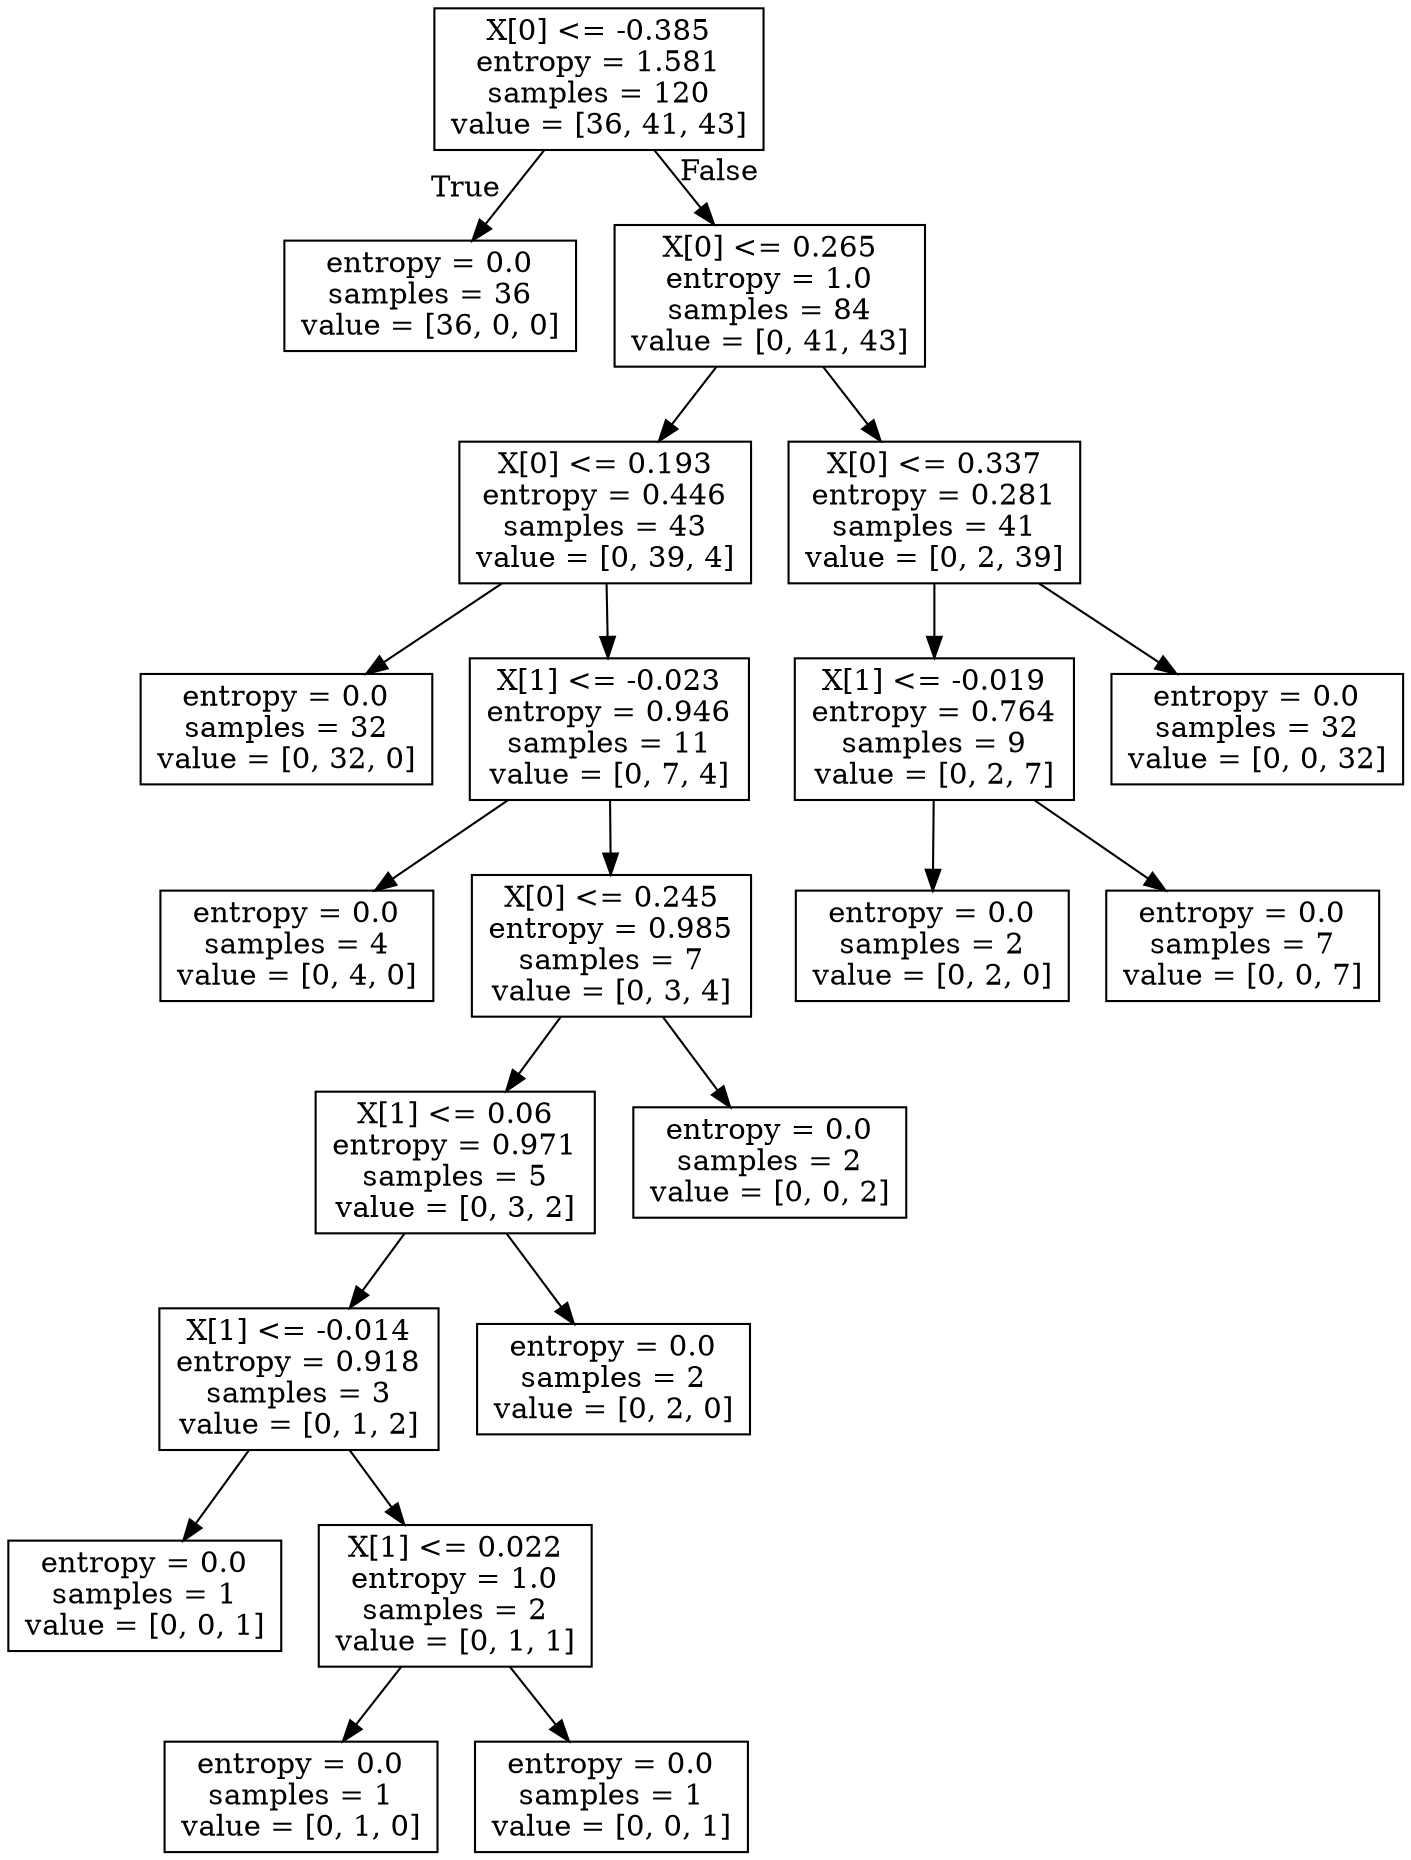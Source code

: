 digraph Tree {
node [shape=box] ;
0 [label="X[0] <= -0.385\nentropy = 1.581\nsamples = 120\nvalue = [36, 41, 43]"] ;
1 [label="entropy = 0.0\nsamples = 36\nvalue = [36, 0, 0]"] ;
0 -> 1 [labeldistance=2.5, labelangle=45, headlabel="True"] ;
2 [label="X[0] <= 0.265\nentropy = 1.0\nsamples = 84\nvalue = [0, 41, 43]"] ;
0 -> 2 [labeldistance=2.5, labelangle=-45, headlabel="False"] ;
3 [label="X[0] <= 0.193\nentropy = 0.446\nsamples = 43\nvalue = [0, 39, 4]"] ;
2 -> 3 ;
4 [label="entropy = 0.0\nsamples = 32\nvalue = [0, 32, 0]"] ;
3 -> 4 ;
5 [label="X[1] <= -0.023\nentropy = 0.946\nsamples = 11\nvalue = [0, 7, 4]"] ;
3 -> 5 ;
6 [label="entropy = 0.0\nsamples = 4\nvalue = [0, 4, 0]"] ;
5 -> 6 ;
7 [label="X[0] <= 0.245\nentropy = 0.985\nsamples = 7\nvalue = [0, 3, 4]"] ;
5 -> 7 ;
8 [label="X[1] <= 0.06\nentropy = 0.971\nsamples = 5\nvalue = [0, 3, 2]"] ;
7 -> 8 ;
9 [label="X[1] <= -0.014\nentropy = 0.918\nsamples = 3\nvalue = [0, 1, 2]"] ;
8 -> 9 ;
10 [label="entropy = 0.0\nsamples = 1\nvalue = [0, 0, 1]"] ;
9 -> 10 ;
11 [label="X[1] <= 0.022\nentropy = 1.0\nsamples = 2\nvalue = [0, 1, 1]"] ;
9 -> 11 ;
12 [label="entropy = 0.0\nsamples = 1\nvalue = [0, 1, 0]"] ;
11 -> 12 ;
13 [label="entropy = 0.0\nsamples = 1\nvalue = [0, 0, 1]"] ;
11 -> 13 ;
14 [label="entropy = 0.0\nsamples = 2\nvalue = [0, 2, 0]"] ;
8 -> 14 ;
15 [label="entropy = 0.0\nsamples = 2\nvalue = [0, 0, 2]"] ;
7 -> 15 ;
16 [label="X[0] <= 0.337\nentropy = 0.281\nsamples = 41\nvalue = [0, 2, 39]"] ;
2 -> 16 ;
17 [label="X[1] <= -0.019\nentropy = 0.764\nsamples = 9\nvalue = [0, 2, 7]"] ;
16 -> 17 ;
18 [label="entropy = 0.0\nsamples = 2\nvalue = [0, 2, 0]"] ;
17 -> 18 ;
19 [label="entropy = 0.0\nsamples = 7\nvalue = [0, 0, 7]"] ;
17 -> 19 ;
20 [label="entropy = 0.0\nsamples = 32\nvalue = [0, 0, 32]"] ;
16 -> 20 ;
}
